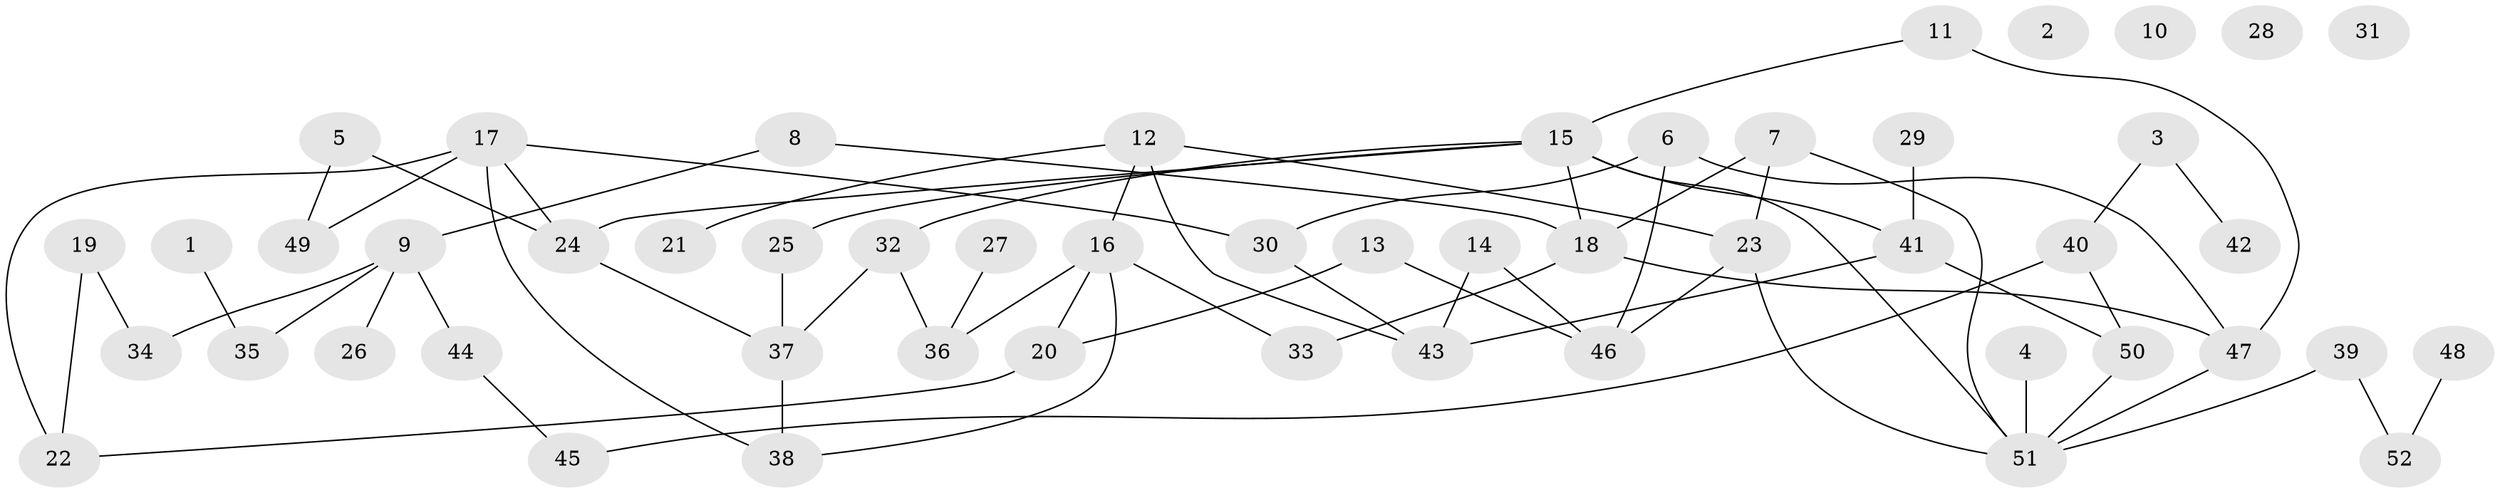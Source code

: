 // coarse degree distribution, {2: 0.21052631578947367, 7: 0.05263157894736842, 3: 0.2631578947368421, 1: 0.15789473684210525, 4: 0.10526315789473684, 6: 0.05263157894736842, 5: 0.15789473684210525}
// Generated by graph-tools (version 1.1) at 2025/48/03/04/25 22:48:06]
// undirected, 52 vertices, 68 edges
graph export_dot {
  node [color=gray90,style=filled];
  1;
  2;
  3;
  4;
  5;
  6;
  7;
  8;
  9;
  10;
  11;
  12;
  13;
  14;
  15;
  16;
  17;
  18;
  19;
  20;
  21;
  22;
  23;
  24;
  25;
  26;
  27;
  28;
  29;
  30;
  31;
  32;
  33;
  34;
  35;
  36;
  37;
  38;
  39;
  40;
  41;
  42;
  43;
  44;
  45;
  46;
  47;
  48;
  49;
  50;
  51;
  52;
  1 -- 35;
  3 -- 40;
  3 -- 42;
  4 -- 51;
  5 -- 24;
  5 -- 49;
  6 -- 30;
  6 -- 46;
  6 -- 47;
  7 -- 18;
  7 -- 23;
  7 -- 51;
  8 -- 9;
  8 -- 18;
  9 -- 26;
  9 -- 34;
  9 -- 35;
  9 -- 44;
  11 -- 15;
  11 -- 47;
  12 -- 16;
  12 -- 21;
  12 -- 23;
  12 -- 43;
  13 -- 20;
  13 -- 46;
  14 -- 43;
  14 -- 46;
  15 -- 18;
  15 -- 24;
  15 -- 25;
  15 -- 32;
  15 -- 41;
  15 -- 51;
  16 -- 20;
  16 -- 33;
  16 -- 36;
  16 -- 38;
  17 -- 22;
  17 -- 24;
  17 -- 30;
  17 -- 38;
  17 -- 49;
  18 -- 33;
  18 -- 47;
  19 -- 22;
  19 -- 34;
  20 -- 22;
  23 -- 46;
  23 -- 51;
  24 -- 37;
  25 -- 37;
  27 -- 36;
  29 -- 41;
  30 -- 43;
  32 -- 36;
  32 -- 37;
  37 -- 38;
  39 -- 51;
  39 -- 52;
  40 -- 45;
  40 -- 50;
  41 -- 43;
  41 -- 50;
  44 -- 45;
  47 -- 51;
  48 -- 52;
  50 -- 51;
}
